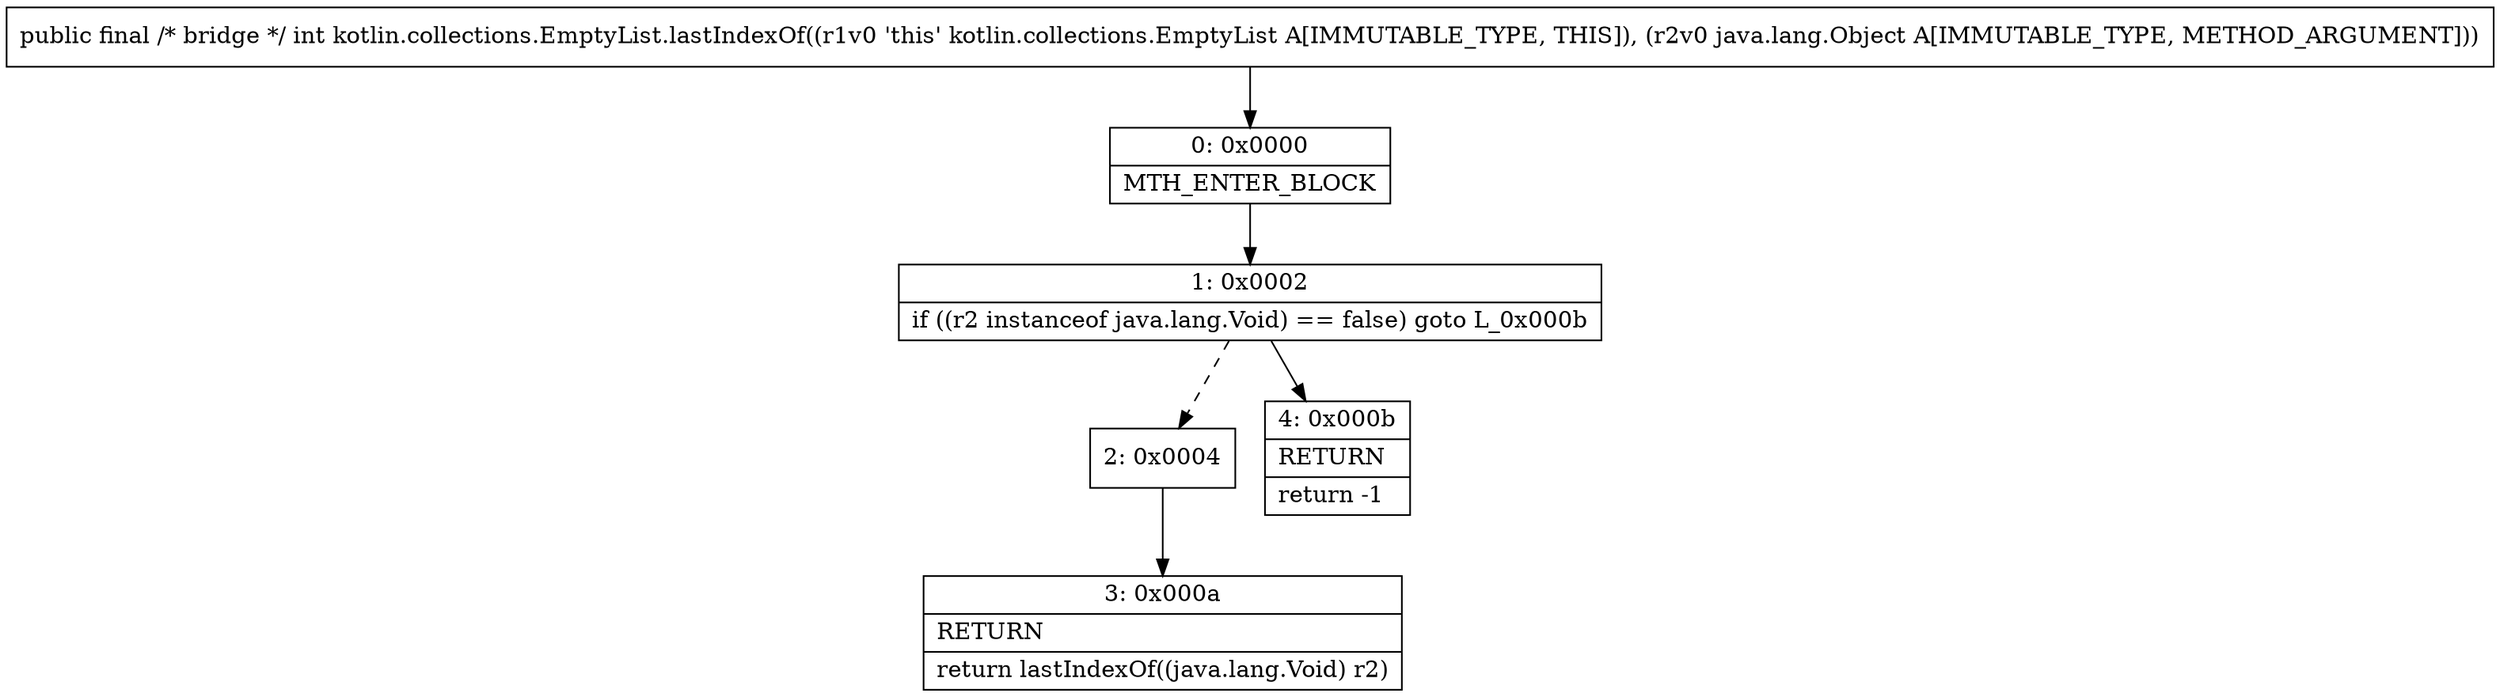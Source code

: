 digraph "CFG forkotlin.collections.EmptyList.lastIndexOf(Ljava\/lang\/Object;)I" {
Node_0 [shape=record,label="{0\:\ 0x0000|MTH_ENTER_BLOCK\l}"];
Node_1 [shape=record,label="{1\:\ 0x0002|if ((r2 instanceof java.lang.Void) == false) goto L_0x000b\l}"];
Node_2 [shape=record,label="{2\:\ 0x0004}"];
Node_3 [shape=record,label="{3\:\ 0x000a|RETURN\l|return lastIndexOf((java.lang.Void) r2)\l}"];
Node_4 [shape=record,label="{4\:\ 0x000b|RETURN\l|return \-1\l}"];
MethodNode[shape=record,label="{public final \/* bridge *\/ int kotlin.collections.EmptyList.lastIndexOf((r1v0 'this' kotlin.collections.EmptyList A[IMMUTABLE_TYPE, THIS]), (r2v0 java.lang.Object A[IMMUTABLE_TYPE, METHOD_ARGUMENT])) }"];
MethodNode -> Node_0;
Node_0 -> Node_1;
Node_1 -> Node_2[style=dashed];
Node_1 -> Node_4;
Node_2 -> Node_3;
}

